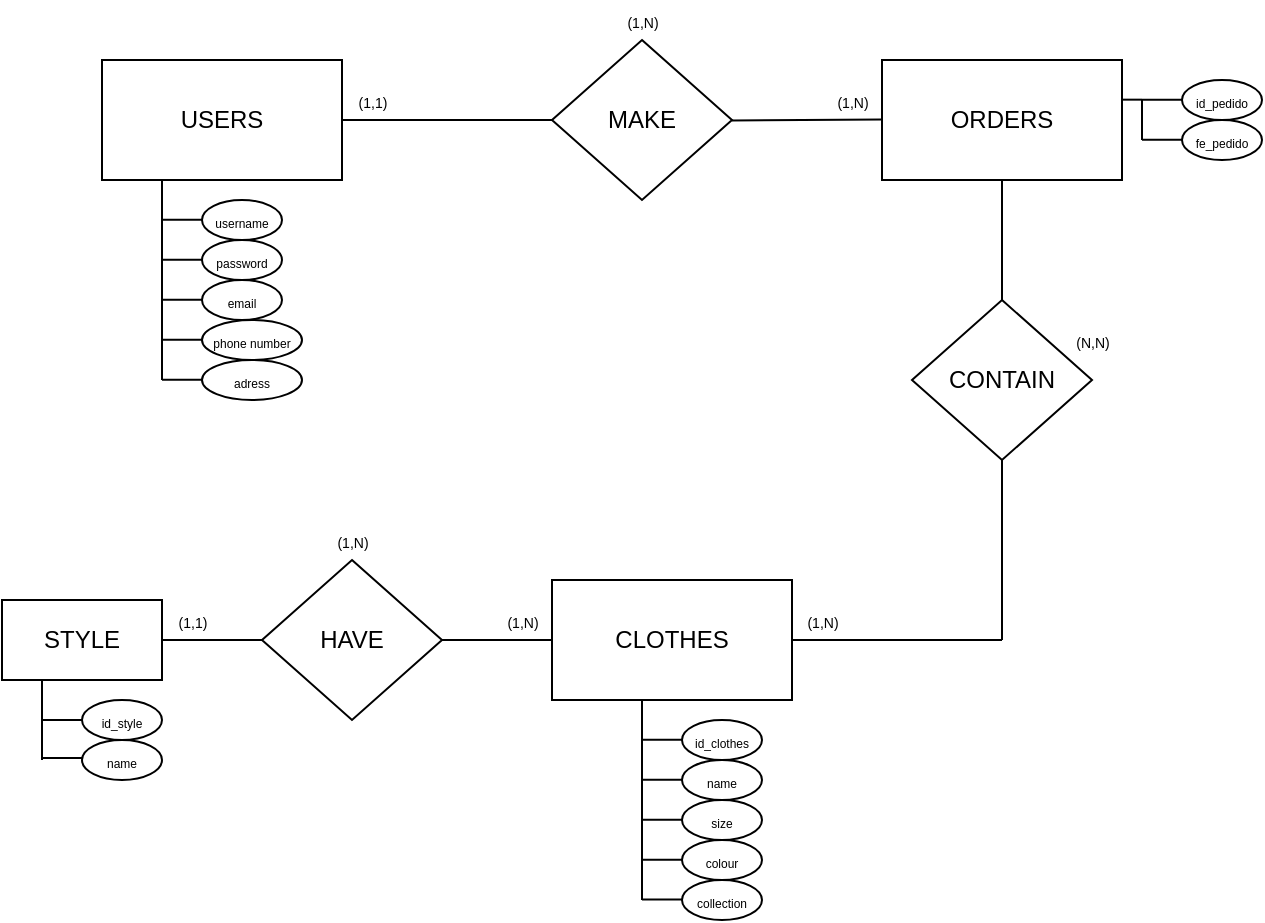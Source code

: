 <mxfile version="15.4.0" type="device" pages="2"><diagram id="R2lEEEUBdFMjLlhIrx00" name="Page-1"><mxGraphModel dx="852" dy="494" grid="1" gridSize="10" guides="1" tooltips="1" connect="1" arrows="1" fold="1" page="1" pageScale="1" pageWidth="850" pageHeight="1100" math="0" shadow="0" extFonts="Permanent Marker^https://fonts.googleapis.com/css?family=Permanent+Marker"><root><mxCell id="0"/><mxCell id="1" parent="0"/><mxCell id="5BNcwpMg_gSH3VWkLWX7-1" value="USERS" style="rounded=0;whiteSpace=wrap;html=1;" parent="1" vertex="1"><mxGeometry x="110" y="160" width="120" height="60" as="geometry"/></mxCell><mxCell id="5BNcwpMg_gSH3VWkLWX7-2" value="MAKE" style="rhombus;whiteSpace=wrap;html=1;" parent="1" vertex="1"><mxGeometry x="335" y="150" width="90" height="80" as="geometry"/></mxCell><mxCell id="5BNcwpMg_gSH3VWkLWX7-3" value="" style="endArrow=none;html=1;rounded=0;exitX=1;exitY=0.5;exitDx=0;exitDy=0;entryX=0;entryY=0.5;entryDx=0;entryDy=0;" parent="1" source="5BNcwpMg_gSH3VWkLWX7-1" target="5BNcwpMg_gSH3VWkLWX7-2" edge="1"><mxGeometry width="50" height="50" relative="1" as="geometry"><mxPoint x="270" y="220" as="sourcePoint"/><mxPoint x="330" y="190" as="targetPoint"/></mxGeometry></mxCell><mxCell id="5BNcwpMg_gSH3VWkLWX7-4" value="ORDERS" style="rounded=0;whiteSpace=wrap;html=1;" parent="1" vertex="1"><mxGeometry x="500" y="160" width="120" height="60" as="geometry"/></mxCell><mxCell id="5BNcwpMg_gSH3VWkLWX7-5" value="" style="endArrow=none;html=1;rounded=0;entryX=0;entryY=0.5;entryDx=0;entryDy=0;" parent="1" edge="1"><mxGeometry width="50" height="50" relative="1" as="geometry"><mxPoint x="425" y="190.21" as="sourcePoint"/><mxPoint x="500" y="189.79" as="targetPoint"/></mxGeometry></mxCell><mxCell id="5BNcwpMg_gSH3VWkLWX7-6" value="CLOTHES" style="rounded=0;whiteSpace=wrap;html=1;" parent="1" vertex="1"><mxGeometry x="335" y="420" width="120" height="60" as="geometry"/></mxCell><mxCell id="5BNcwpMg_gSH3VWkLWX7-7" value="CONTAIN" style="rhombus;whiteSpace=wrap;html=1;" parent="1" vertex="1"><mxGeometry x="515" y="280" width="90" height="80" as="geometry"/></mxCell><mxCell id="5BNcwpMg_gSH3VWkLWX7-9" value="" style="endArrow=none;html=1;rounded=0;entryX=0.5;entryY=1;entryDx=0;entryDy=0;exitX=0.5;exitY=0;exitDx=0;exitDy=0;" parent="1" source="5BNcwpMg_gSH3VWkLWX7-7" target="5BNcwpMg_gSH3VWkLWX7-4" edge="1"><mxGeometry width="50" height="50" relative="1" as="geometry"><mxPoint x="490" y="240.42" as="sourcePoint"/><mxPoint x="565" y="240.0" as="targetPoint"/></mxGeometry></mxCell><mxCell id="5BNcwpMg_gSH3VWkLWX7-10" value="" style="endArrow=none;html=1;rounded=0;entryX=0.5;entryY=1;entryDx=0;entryDy=0;" parent="1" target="5BNcwpMg_gSH3VWkLWX7-7" edge="1"><mxGeometry width="50" height="50" relative="1" as="geometry"><mxPoint x="560" y="390" as="sourcePoint"/><mxPoint x="555" y="389.58" as="targetPoint"/></mxGeometry></mxCell><mxCell id="5BNcwpMg_gSH3VWkLWX7-11" value="" style="endArrow=none;html=1;rounded=0;" parent="1" edge="1"><mxGeometry width="50" height="50" relative="1" as="geometry"><mxPoint x="455" y="450" as="sourcePoint"/><mxPoint x="560" y="450" as="targetPoint"/></mxGeometry></mxCell><mxCell id="5BNcwpMg_gSH3VWkLWX7-12" value="HAVE" style="rhombus;whiteSpace=wrap;html=1;" parent="1" vertex="1"><mxGeometry x="190" y="410" width="90" height="80" as="geometry"/></mxCell><mxCell id="5BNcwpMg_gSH3VWkLWX7-13" value="" style="endArrow=none;html=1;rounded=0;entryX=0;entryY=0.5;entryDx=0;entryDy=0;exitX=1;exitY=0.5;exitDx=0;exitDy=0;" parent="1" source="5BNcwpMg_gSH3VWkLWX7-12" target="5BNcwpMg_gSH3VWkLWX7-6" edge="1"><mxGeometry width="50" height="50" relative="1" as="geometry"><mxPoint x="290" y="490" as="sourcePoint"/><mxPoint x="330" y="390" as="targetPoint"/></mxGeometry></mxCell><mxCell id="5BNcwpMg_gSH3VWkLWX7-14" value="STYLE" style="rounded=0;whiteSpace=wrap;html=1;" parent="1" vertex="1"><mxGeometry x="60" y="430" width="80" height="40" as="geometry"/></mxCell><mxCell id="5BNcwpMg_gSH3VWkLWX7-17" value="" style="endArrow=none;html=1;rounded=0;entryX=0;entryY=0.5;entryDx=0;entryDy=0;" parent="1" edge="1" target="5BNcwpMg_gSH3VWkLWX7-12"><mxGeometry width="50" height="50" relative="1" as="geometry"><mxPoint x="140" y="450" as="sourcePoint"/><mxPoint x="170" y="450" as="targetPoint"/></mxGeometry></mxCell><mxCell id="5BNcwpMg_gSH3VWkLWX7-21" value="&lt;font style=&quot;font-size: 7px;&quot;&gt;(1,1)&lt;/font&gt;" style="text;html=1;align=center;verticalAlign=middle;resizable=0;points=[];autosize=1;strokeColor=none;fillColor=none;" parent="1" vertex="1"><mxGeometry x="230" y="170" width="30" height="20" as="geometry"/></mxCell><mxCell id="5BNcwpMg_gSH3VWkLWX7-24" value="&lt;font style=&quot;font-size: 7px;&quot;&gt;(1,N)&lt;/font&gt;" style="text;html=1;align=center;verticalAlign=middle;resizable=0;points=[];autosize=1;strokeColor=none;fillColor=none;" parent="1" vertex="1"><mxGeometry x="365" y="130" width="30" height="20" as="geometry"/></mxCell><mxCell id="5BNcwpMg_gSH3VWkLWX7-25" value="&lt;font style=&quot;font-size: 7px;&quot;&gt;(1,N)&lt;/font&gt;" style="text;html=1;align=center;verticalAlign=middle;resizable=0;points=[];autosize=1;strokeColor=none;fillColor=none;" parent="1" vertex="1"><mxGeometry x="470" y="170" width="30" height="20" as="geometry"/></mxCell><mxCell id="5BNcwpMg_gSH3VWkLWX7-26" value="&lt;font style=&quot;font-size: 7px;&quot;&gt;(N,N)&lt;/font&gt;" style="text;html=1;align=center;verticalAlign=middle;resizable=0;points=[];autosize=1;strokeColor=none;fillColor=none;" parent="1" vertex="1"><mxGeometry x="590" y="290" width="30" height="20" as="geometry"/></mxCell><mxCell id="5BNcwpMg_gSH3VWkLWX7-27" value="&lt;font style=&quot;font-size: 7px;&quot;&gt;(1,N)&lt;/font&gt;" style="text;html=1;align=center;verticalAlign=middle;resizable=0;points=[];autosize=1;strokeColor=none;fillColor=none;" parent="1" vertex="1"><mxGeometry x="455" y="430" width="30" height="20" as="geometry"/></mxCell><mxCell id="5BNcwpMg_gSH3VWkLWX7-28" value="&lt;font style=&quot;font-size: 7px;&quot;&gt;(1,N)&lt;/font&gt;" style="text;html=1;align=center;verticalAlign=middle;resizable=0;points=[];autosize=1;strokeColor=none;fillColor=none;" parent="1" vertex="1"><mxGeometry x="305" y="430" width="30" height="20" as="geometry"/></mxCell><mxCell id="5BNcwpMg_gSH3VWkLWX7-29" value="&lt;font style=&quot;font-size: 7px;&quot;&gt;(1,1)&lt;/font&gt;" style="text;html=1;align=center;verticalAlign=middle;resizable=0;points=[];autosize=1;strokeColor=none;fillColor=none;" parent="1" vertex="1"><mxGeometry x="140" y="430" width="30" height="20" as="geometry"/></mxCell><mxCell id="5BNcwpMg_gSH3VWkLWX7-31" value="&lt;font style=&quot;font-size: 7px;&quot;&gt;(1,N)&lt;/font&gt;" style="text;html=1;align=center;verticalAlign=middle;resizable=0;points=[];autosize=1;strokeColor=none;fillColor=none;" parent="1" vertex="1"><mxGeometry x="220" y="390" width="30" height="20" as="geometry"/></mxCell><mxCell id="_iTF6VXYzGy6QSLKOPAX-1" value="" style="endArrow=none;html=1;rounded=0;entryX=0.25;entryY=1;entryDx=0;entryDy=0;" parent="1" target="5BNcwpMg_gSH3VWkLWX7-1" edge="1"><mxGeometry width="50" height="50" relative="1" as="geometry"><mxPoint x="140" y="270" as="sourcePoint"/><mxPoint x="265" y="220" as="targetPoint"/><Array as="points"><mxPoint x="140" y="240"/></Array></mxGeometry></mxCell><mxCell id="_iTF6VXYzGy6QSLKOPAX-2" value="" style="endArrow=none;html=1;rounded=0;exitX=1;exitY=0.5;exitDx=0;exitDy=0;" parent="1" edge="1"><mxGeometry width="50" height="50" relative="1" as="geometry"><mxPoint x="140" y="239.83" as="sourcePoint"/><mxPoint x="160" y="239.83" as="targetPoint"/><Array as="points"><mxPoint x="150" y="239.83"/></Array></mxGeometry></mxCell><mxCell id="_iTF6VXYzGy6QSLKOPAX-3" value="&lt;font style=&quot;font-size: 6px;&quot;&gt;username&lt;/font&gt;" style="ellipse;whiteSpace=wrap;html=1;" parent="1" vertex="1"><mxGeometry x="160" y="230" width="40" height="20" as="geometry"/></mxCell><mxCell id="_iTF6VXYzGy6QSLKOPAX-4" value="&lt;font style=&quot;font-size: 6px;&quot;&gt;password&lt;/font&gt;" style="ellipse;whiteSpace=wrap;html=1;" parent="1" vertex="1"><mxGeometry x="160" y="250" width="40" height="20" as="geometry"/></mxCell><mxCell id="_iTF6VXYzGy6QSLKOPAX-5" value="" style="endArrow=none;html=1;rounded=0;exitX=1;exitY=0.5;exitDx=0;exitDy=0;" parent="1" edge="1"><mxGeometry width="50" height="50" relative="1" as="geometry"><mxPoint x="140" y="259.83" as="sourcePoint"/><mxPoint x="160" y="259.83" as="targetPoint"/></mxGeometry></mxCell><mxCell id="_iTF6VXYzGy6QSLKOPAX-6" value="&lt;font style=&quot;font-size: 6px;&quot;&gt;email&lt;/font&gt;" style="ellipse;whiteSpace=wrap;html=1;" parent="1" vertex="1"><mxGeometry x="160" y="270" width="40" height="20" as="geometry"/></mxCell><mxCell id="_iTF6VXYzGy6QSLKOPAX-7" value="" style="endArrow=none;html=1;rounded=0;exitX=1;exitY=0.5;exitDx=0;exitDy=0;" parent="1" edge="1"><mxGeometry width="50" height="50" relative="1" as="geometry"><mxPoint x="140" y="279.83" as="sourcePoint"/><mxPoint x="160" y="279.83" as="targetPoint"/></mxGeometry></mxCell><mxCell id="_iTF6VXYzGy6QSLKOPAX-8" value="&lt;font style=&quot;font-size: 6px;&quot;&gt;phone number&lt;/font&gt;" style="ellipse;whiteSpace=wrap;html=1;" parent="1" vertex="1"><mxGeometry x="160" y="290" width="50" height="20" as="geometry"/></mxCell><mxCell id="_iTF6VXYzGy6QSLKOPAX-9" value="" style="endArrow=none;html=1;rounded=0;exitX=1;exitY=0.5;exitDx=0;exitDy=0;" parent="1" edge="1"><mxGeometry width="50" height="50" relative="1" as="geometry"><mxPoint x="140" y="299.83" as="sourcePoint"/><mxPoint x="160" y="299.83" as="targetPoint"/><Array as="points"><mxPoint x="150" y="299.83"/></Array></mxGeometry></mxCell><mxCell id="_iTF6VXYzGy6QSLKOPAX-10" value="" style="endArrow=none;html=1;rounded=0;" parent="1" edge="1"><mxGeometry width="50" height="50" relative="1" as="geometry"><mxPoint x="140" y="270" as="sourcePoint"/><mxPoint x="140" y="320" as="targetPoint"/></mxGeometry></mxCell><mxCell id="ZAteFhffazXZNX1QF-NR-1" value="" style="endArrow=none;html=1;rounded=0;" parent="1" edge="1"><mxGeometry width="50" height="50" relative="1" as="geometry"><mxPoint x="560" y="390" as="sourcePoint"/><mxPoint x="560" y="450" as="targetPoint"/></mxGeometry></mxCell><mxCell id="ZAteFhffazXZNX1QF-NR-3" value="&lt;font style=&quot;font-size: 6px;&quot;&gt;adress&lt;/font&gt;" style="ellipse;whiteSpace=wrap;html=1;" parent="1" vertex="1"><mxGeometry x="160" y="310" width="50" height="20" as="geometry"/></mxCell><mxCell id="ZAteFhffazXZNX1QF-NR-4" value="" style="endArrow=none;html=1;rounded=0;exitX=1;exitY=0.5;exitDx=0;exitDy=0;" parent="1" edge="1"><mxGeometry width="50" height="50" relative="1" as="geometry"><mxPoint x="140" y="319.83" as="sourcePoint"/><mxPoint x="160" y="319.83" as="targetPoint"/></mxGeometry></mxCell><mxCell id="ZAteFhffazXZNX1QF-NR-5" value="" style="endArrow=none;html=1;rounded=0;exitX=1;exitY=0.5;exitDx=0;exitDy=0;" parent="1" edge="1"><mxGeometry width="50" height="50" relative="1" as="geometry"><mxPoint x="630" y="179.83" as="sourcePoint"/><mxPoint x="650" y="179.83" as="targetPoint"/><Array as="points"><mxPoint x="640" y="179.83"/></Array></mxGeometry></mxCell><mxCell id="ZAteFhffazXZNX1QF-NR-6" value="&lt;font style=&quot;font-size: 6px;&quot;&gt;id_pedido&lt;/font&gt;" style="ellipse;whiteSpace=wrap;html=1;" parent="1" vertex="1"><mxGeometry x="650" y="170" width="40" height="20" as="geometry"/></mxCell><mxCell id="ZAteFhffazXZNX1QF-NR-7" value="&lt;font style=&quot;font-size: 6px;&quot;&gt;fe_pedido&lt;/font&gt;" style="ellipse;whiteSpace=wrap;html=1;" parent="1" vertex="1"><mxGeometry x="650" y="190" width="40" height="20" as="geometry"/></mxCell><mxCell id="ZAteFhffazXZNX1QF-NR-8" value="" style="endArrow=none;html=1;rounded=0;exitX=1;exitY=0.5;exitDx=0;exitDy=0;" parent="1" edge="1"><mxGeometry width="50" height="50" relative="1" as="geometry"><mxPoint x="630" y="199.83" as="sourcePoint"/><mxPoint x="650" y="199.83" as="targetPoint"/></mxGeometry></mxCell><mxCell id="ZAteFhffazXZNX1QF-NR-12" value="" style="endArrow=none;html=1;rounded=0;exitX=1;exitY=0.5;exitDx=0;exitDy=0;" parent="1" edge="1"><mxGeometry width="50" height="50" relative="1" as="geometry"><mxPoint x="620" y="179.83" as="sourcePoint"/><mxPoint x="630" y="180" as="targetPoint"/><Array as="points"><mxPoint x="630" y="179.83"/></Array></mxGeometry></mxCell><mxCell id="ZAteFhffazXZNX1QF-NR-13" value="" style="endArrow=none;html=1;rounded=0;" parent="1" edge="1"><mxGeometry width="50" height="50" relative="1" as="geometry"><mxPoint x="630" y="180" as="sourcePoint"/><mxPoint x="630" y="200" as="targetPoint"/></mxGeometry></mxCell><mxCell id="ZAteFhffazXZNX1QF-NR-15" value="" style="endArrow=none;html=1;rounded=0;exitX=1;exitY=0.5;exitDx=0;exitDy=0;" parent="1" edge="1"><mxGeometry width="50" height="50" relative="1" as="geometry"><mxPoint x="380" y="499.83" as="sourcePoint"/><mxPoint x="400" y="499.83" as="targetPoint"/><Array as="points"><mxPoint x="390" y="499.83"/></Array></mxGeometry></mxCell><mxCell id="ZAteFhffazXZNX1QF-NR-16" value="&lt;font style=&quot;font-size: 6px;&quot;&gt;id_clothes&lt;/font&gt;" style="ellipse;whiteSpace=wrap;html=1;" parent="1" vertex="1"><mxGeometry x="400" y="490" width="40" height="20" as="geometry"/></mxCell><mxCell id="ZAteFhffazXZNX1QF-NR-17" value="&lt;font style=&quot;font-size: 6px;&quot;&gt;name&lt;/font&gt;" style="ellipse;whiteSpace=wrap;html=1;" parent="1" vertex="1"><mxGeometry x="400" y="510" width="40" height="20" as="geometry"/></mxCell><mxCell id="ZAteFhffazXZNX1QF-NR-18" value="" style="endArrow=none;html=1;rounded=0;exitX=1;exitY=0.5;exitDx=0;exitDy=0;" parent="1" edge="1"><mxGeometry width="50" height="50" relative="1" as="geometry"><mxPoint x="380" y="519.83" as="sourcePoint"/><mxPoint x="400" y="519.83" as="targetPoint"/></mxGeometry></mxCell><mxCell id="ZAteFhffazXZNX1QF-NR-19" value="&lt;font style=&quot;font-size: 6px;&quot;&gt;size&lt;/font&gt;" style="ellipse;whiteSpace=wrap;html=1;" parent="1" vertex="1"><mxGeometry x="400" y="530" width="40" height="20" as="geometry"/></mxCell><mxCell id="ZAteFhffazXZNX1QF-NR-20" value="" style="endArrow=none;html=1;rounded=0;exitX=1;exitY=0.5;exitDx=0;exitDy=0;" parent="1" edge="1"><mxGeometry width="50" height="50" relative="1" as="geometry"><mxPoint x="380" y="539.83" as="sourcePoint"/><mxPoint x="400" y="539.83" as="targetPoint"/></mxGeometry></mxCell><mxCell id="ZAteFhffazXZNX1QF-NR-21" value="&lt;font style=&quot;font-size: 6px;&quot;&gt;colour&lt;/font&gt;" style="ellipse;whiteSpace=wrap;html=1;" parent="1" vertex="1"><mxGeometry x="400" y="550" width="40" height="20" as="geometry"/></mxCell><mxCell id="ZAteFhffazXZNX1QF-NR-22" value="" style="endArrow=none;html=1;rounded=0;exitX=1;exitY=0.5;exitDx=0;exitDy=0;" parent="1" edge="1"><mxGeometry width="50" height="50" relative="1" as="geometry"><mxPoint x="380" y="559.83" as="sourcePoint"/><mxPoint x="400" y="559.83" as="targetPoint"/><Array as="points"><mxPoint x="390" y="559.83"/></Array></mxGeometry></mxCell><mxCell id="ZAteFhffazXZNX1QF-NR-23" value="" style="endArrow=none;html=1;rounded=0;" parent="1" edge="1"><mxGeometry width="50" height="50" relative="1" as="geometry"><mxPoint x="380" y="480" as="sourcePoint"/><mxPoint x="380" y="580" as="targetPoint"/></mxGeometry></mxCell><mxCell id="ZAteFhffazXZNX1QF-NR-27" value="" style="endArrow=none;html=1;rounded=0;exitX=1;exitY=0.5;exitDx=0;exitDy=0;" parent="1" edge="1"><mxGeometry width="50" height="50" relative="1" as="geometry"><mxPoint x="80" y="490" as="sourcePoint"/><mxPoint x="100" y="490" as="targetPoint"/><Array as="points"><mxPoint x="90" y="490.0"/></Array></mxGeometry></mxCell><mxCell id="ZAteFhffazXZNX1QF-NR-28" value="&lt;font style=&quot;font-size: 6px;&quot;&gt;id_style&lt;/font&gt;" style="ellipse;whiteSpace=wrap;html=1;" parent="1" vertex="1"><mxGeometry x="100" y="480" width="40" height="20" as="geometry"/></mxCell><mxCell id="ZAteFhffazXZNX1QF-NR-29" value="&lt;font style=&quot;font-size: 6px;&quot;&gt;name&lt;/font&gt;" style="ellipse;whiteSpace=wrap;html=1;" parent="1" vertex="1"><mxGeometry x="100" y="500" width="40" height="20" as="geometry"/></mxCell><mxCell id="ZAteFhffazXZNX1QF-NR-30" value="" style="endArrow=none;html=1;rounded=0;exitX=1;exitY=0.5;exitDx=0;exitDy=0;" parent="1" edge="1"><mxGeometry width="50" height="50" relative="1" as="geometry"><mxPoint x="80" y="509.0" as="sourcePoint"/><mxPoint x="100" y="509.0" as="targetPoint"/></mxGeometry></mxCell><mxCell id="ZAteFhffazXZNX1QF-NR-35" value="" style="endArrow=none;html=1;rounded=0;" parent="1" edge="1"><mxGeometry width="50" height="50" relative="1" as="geometry"><mxPoint x="80" y="470" as="sourcePoint"/><mxPoint x="80" y="510" as="targetPoint"/><Array as="points"><mxPoint x="80" y="499.72"/></Array></mxGeometry></mxCell><mxCell id="bGRYoa37ra3i_Xp9QWwo-1" value="&lt;font style=&quot;font-size: 6px&quot;&gt;collection&lt;/font&gt;" style="ellipse;whiteSpace=wrap;html=1;" parent="1" vertex="1"><mxGeometry x="400" y="570" width="40" height="20" as="geometry"/></mxCell><mxCell id="bGRYoa37ra3i_Xp9QWwo-2" value="" style="endArrow=none;html=1;rounded=0;exitX=1;exitY=0.5;exitDx=0;exitDy=0;" parent="1" edge="1"><mxGeometry width="50" height="50" relative="1" as="geometry"><mxPoint x="380" y="579.8" as="sourcePoint"/><mxPoint x="400" y="579.8" as="targetPoint"/><Array as="points"><mxPoint x="390" y="579.8"/></Array></mxGeometry></mxCell></root></mxGraphModel></diagram><diagram id="-jLpsQXnyznmFdhqfjD3" name="Page-2"><mxGraphModel dx="1108" dy="618" grid="1" gridSize="10" guides="1" tooltips="1" connect="1" arrows="1" fold="1" page="1" pageScale="1" pageWidth="827" pageHeight="1169" math="0" shadow="0"><root><mxCell id="0"/><mxCell id="1" parent="0"/></root></mxGraphModel></diagram></mxfile>